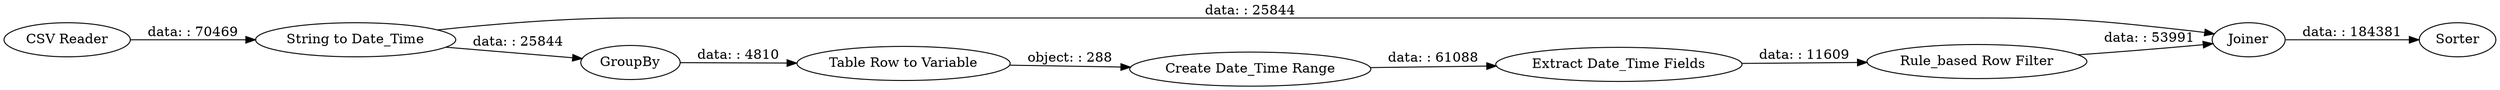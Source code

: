 digraph {
	"2430095711009377800_6" [label=Joiner]
	"2430095711009377800_8" [label="Extract Date_Time Fields"]
	"2430095711009377800_7" [label=Sorter]
	"2430095711009377800_9" [label="Rule_based Row Filter"]
	"2430095711009377800_3" [label=GroupBy]
	"2430095711009377800_5" [label="Create Date_Time Range"]
	"2430095711009377800_1" [label="CSV Reader"]
	"2430095711009377800_4" [label="Table Row to Variable"]
	"2430095711009377800_2" [label="String to Date_Time"]
	"2430095711009377800_9" -> "2430095711009377800_6" [label="data: : 53991"]
	"2430095711009377800_5" -> "2430095711009377800_8" [label="data: : 61088"]
	"2430095711009377800_2" -> "2430095711009377800_3" [label="data: : 25844"]
	"2430095711009377800_3" -> "2430095711009377800_4" [label="data: : 4810"]
	"2430095711009377800_8" -> "2430095711009377800_9" [label="data: : 11609"]
	"2430095711009377800_1" -> "2430095711009377800_2" [label="data: : 70469"]
	"2430095711009377800_6" -> "2430095711009377800_7" [label="data: : 184381"]
	"2430095711009377800_4" -> "2430095711009377800_5" [label="object: : 288"]
	"2430095711009377800_2" -> "2430095711009377800_6" [label="data: : 25844"]
	rankdir=LR
}

